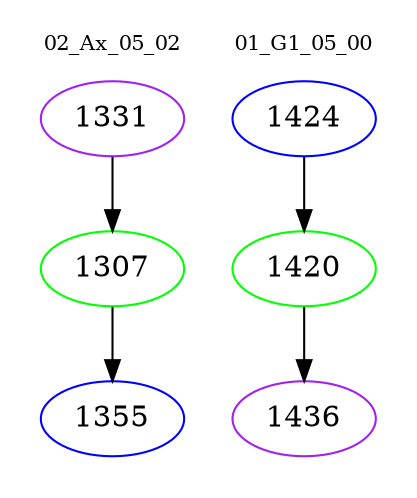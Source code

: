 digraph{
subgraph cluster_0 {
color = white
label = "02_Ax_05_02";
fontsize=10;
T0_1331 [label="1331", color="purple"]
T0_1331 -> T0_1307 [color="black"]
T0_1307 [label="1307", color="green"]
T0_1307 -> T0_1355 [color="black"]
T0_1355 [label="1355", color="blue"]
}
subgraph cluster_1 {
color = white
label = "01_G1_05_00";
fontsize=10;
T1_1424 [label="1424", color="blue"]
T1_1424 -> T1_1420 [color="black"]
T1_1420 [label="1420", color="green"]
T1_1420 -> T1_1436 [color="black"]
T1_1436 [label="1436", color="purple"]
}
}
